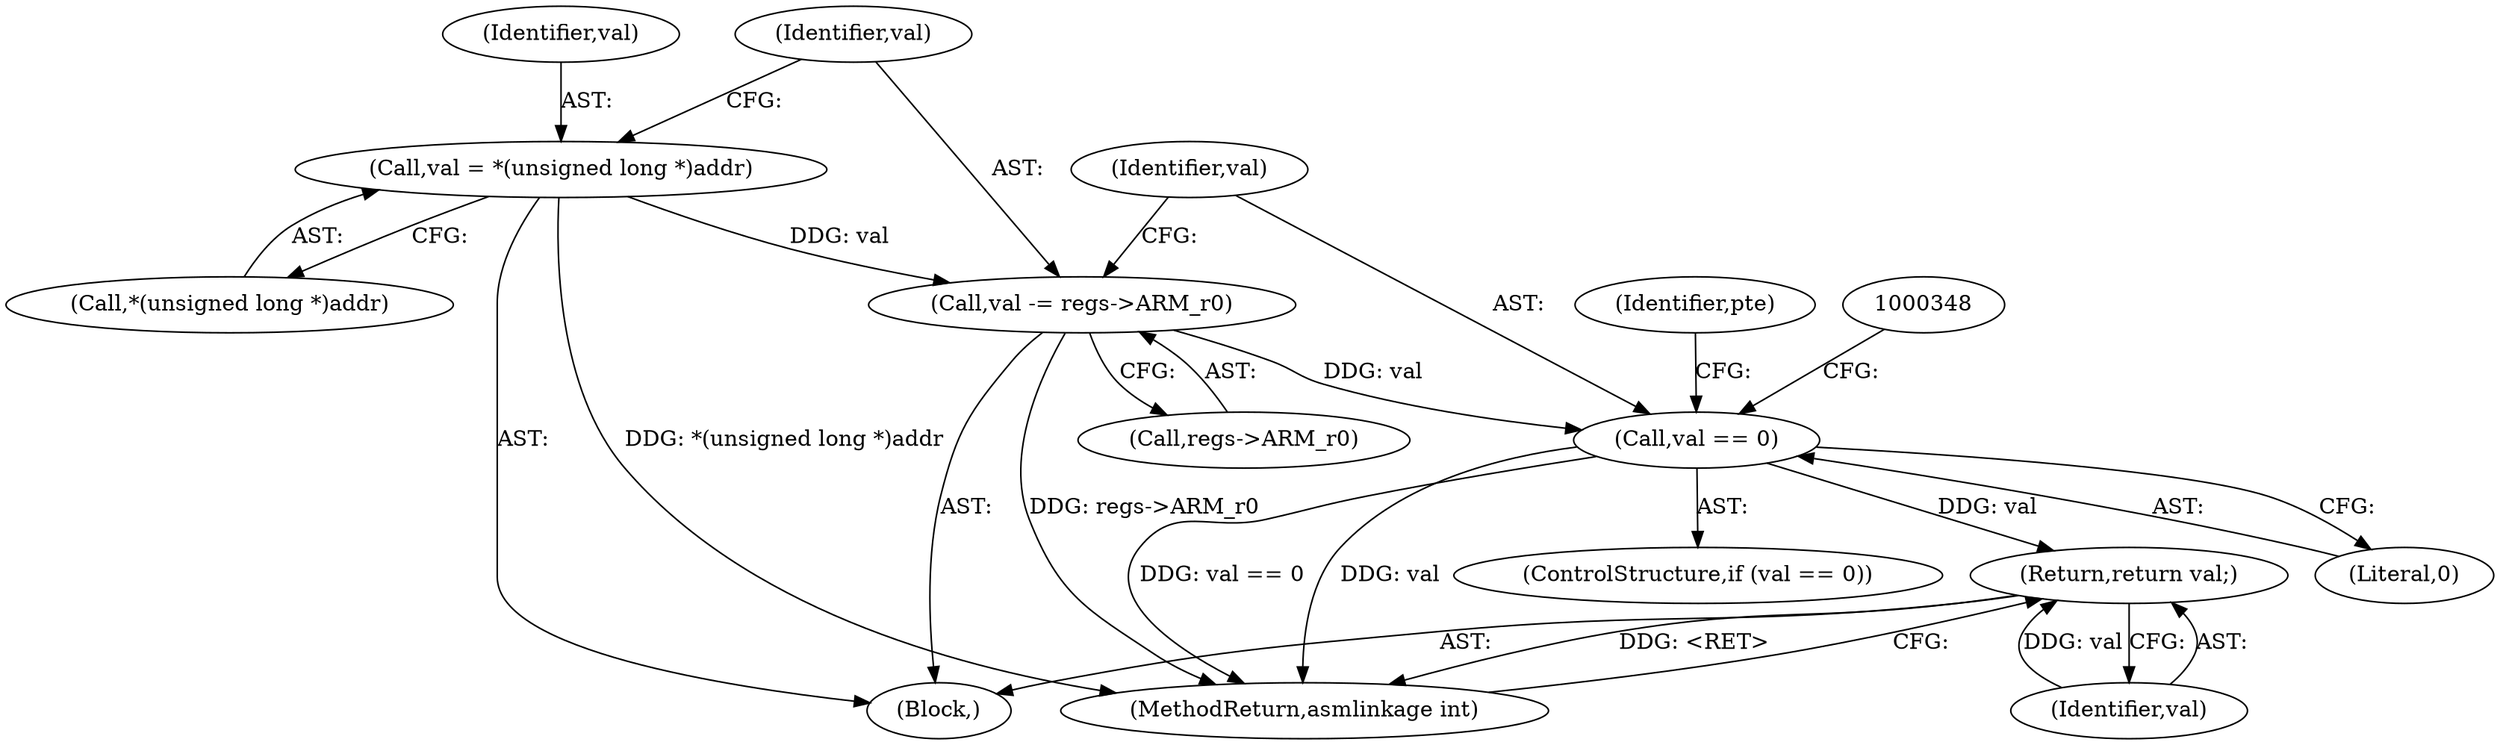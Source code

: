 digraph "0_linux_a4780adeefd042482f624f5e0d577bf9cdcbb760_1@pointer" {
"1000335" [label="(Call,val -= regs->ARM_r0)"];
"1000329" [label="(Call,val = *(unsigned long *)addr)"];
"1000341" [label="(Call,val == 0)"];
"1000366" [label="(Return,return val;)"];
"1000343" [label="(Literal,0)"];
"1000340" [label="(ControlStructure,if (val == 0))"];
"1000331" [label="(Call,*(unsigned long *)addr)"];
"1000250" [label="(Block,)"];
"1000341" [label="(Call,val == 0)"];
"1000336" [label="(Identifier,val)"];
"1000335" [label="(Call,val -= regs->ARM_r0)"];
"1000459" [label="(MethodReturn,asmlinkage int)"];
"1000366" [label="(Return,return val;)"];
"1000367" [label="(Identifier,val)"];
"1000342" [label="(Identifier,val)"];
"1000329" [label="(Call,val = *(unsigned long *)addr)"];
"1000337" [label="(Call,regs->ARM_r0)"];
"1000330" [label="(Identifier,val)"];
"1000359" [label="(Identifier,pte)"];
"1000335" -> "1000250"  [label="AST: "];
"1000335" -> "1000337"  [label="CFG: "];
"1000336" -> "1000335"  [label="AST: "];
"1000337" -> "1000335"  [label="AST: "];
"1000342" -> "1000335"  [label="CFG: "];
"1000335" -> "1000459"  [label="DDG: regs->ARM_r0"];
"1000329" -> "1000335"  [label="DDG: val"];
"1000335" -> "1000341"  [label="DDG: val"];
"1000329" -> "1000250"  [label="AST: "];
"1000329" -> "1000331"  [label="CFG: "];
"1000330" -> "1000329"  [label="AST: "];
"1000331" -> "1000329"  [label="AST: "];
"1000336" -> "1000329"  [label="CFG: "];
"1000329" -> "1000459"  [label="DDG: *(unsigned long *)addr"];
"1000341" -> "1000340"  [label="AST: "];
"1000341" -> "1000343"  [label="CFG: "];
"1000342" -> "1000341"  [label="AST: "];
"1000343" -> "1000341"  [label="AST: "];
"1000348" -> "1000341"  [label="CFG: "];
"1000359" -> "1000341"  [label="CFG: "];
"1000341" -> "1000459"  [label="DDG: val"];
"1000341" -> "1000459"  [label="DDG: val == 0"];
"1000341" -> "1000366"  [label="DDG: val"];
"1000366" -> "1000250"  [label="AST: "];
"1000366" -> "1000367"  [label="CFG: "];
"1000367" -> "1000366"  [label="AST: "];
"1000459" -> "1000366"  [label="CFG: "];
"1000366" -> "1000459"  [label="DDG: <RET>"];
"1000367" -> "1000366"  [label="DDG: val"];
}
